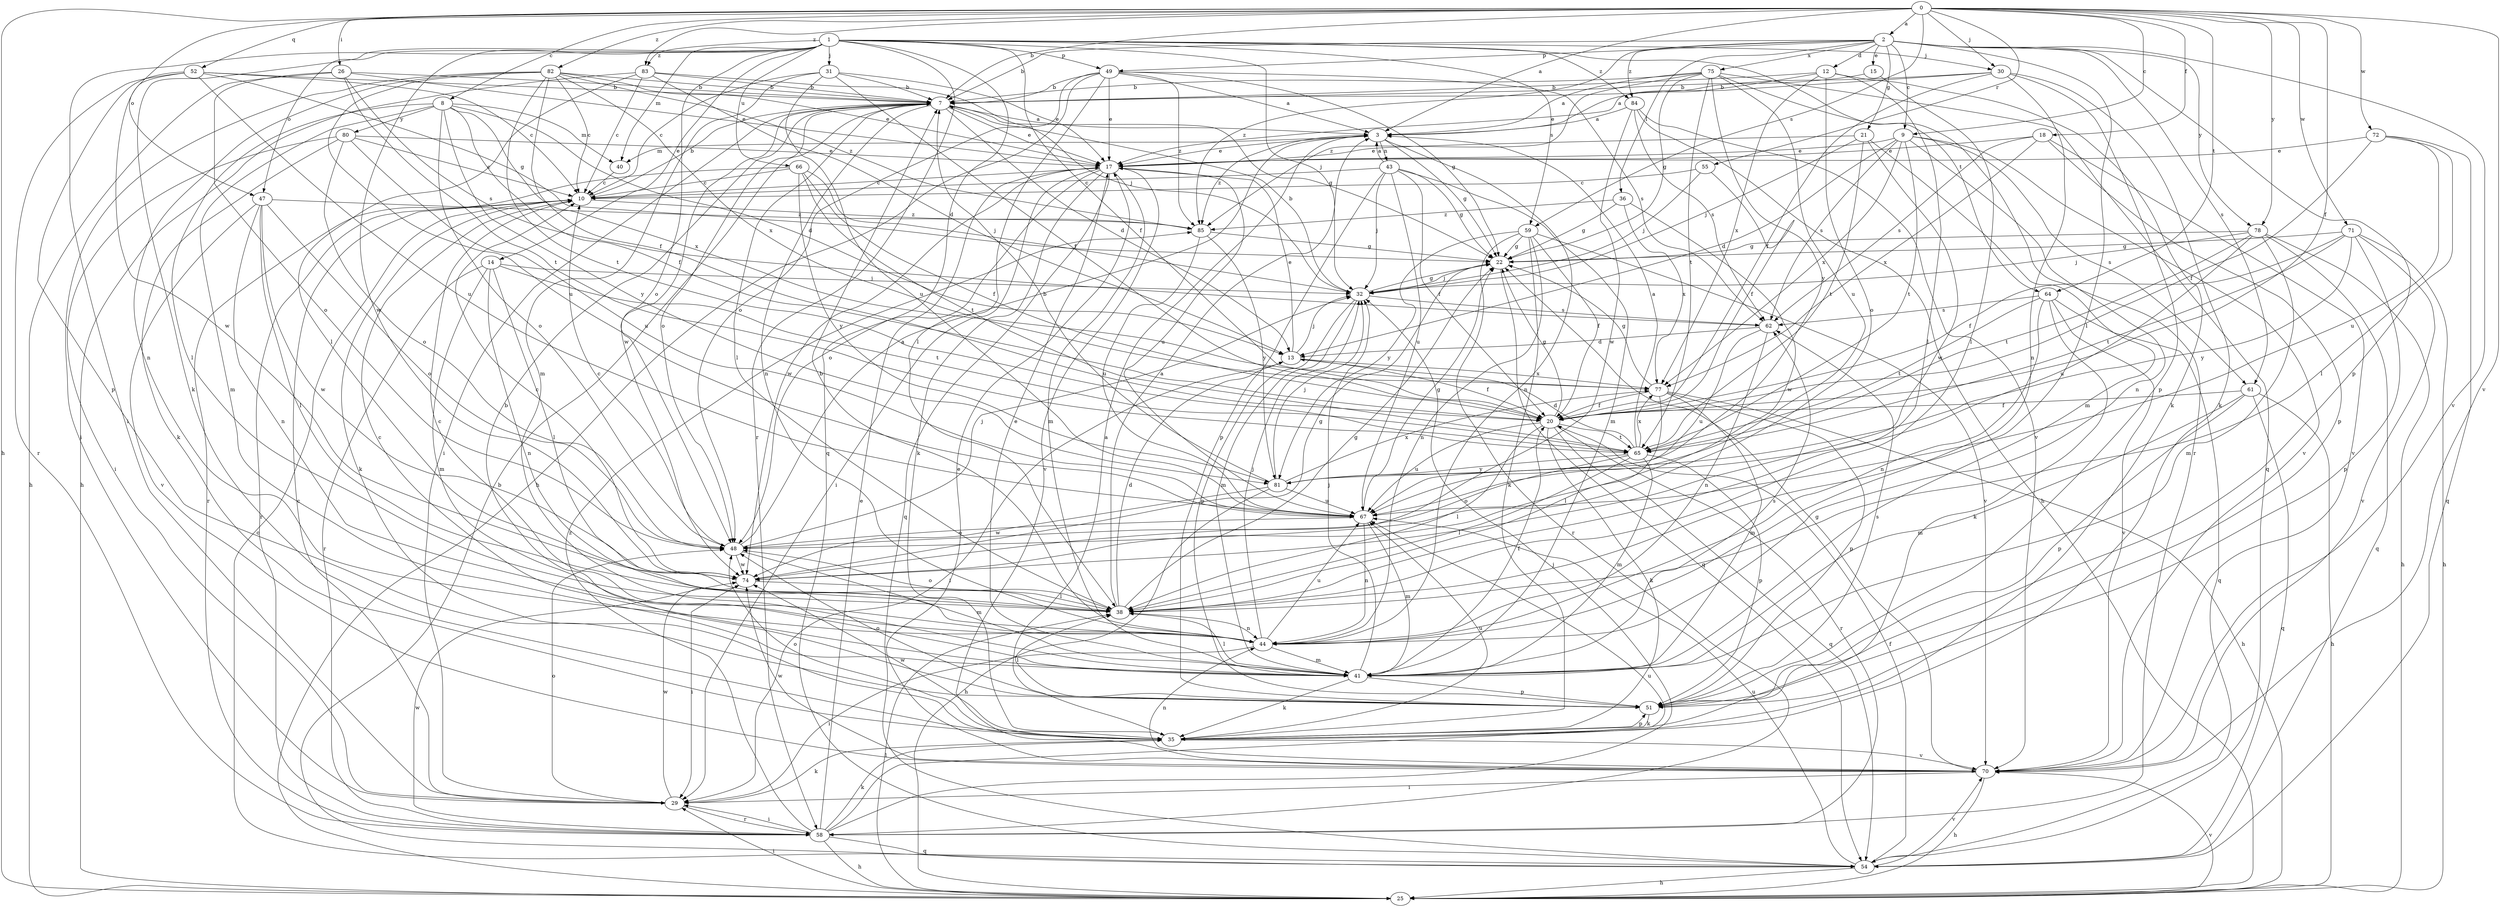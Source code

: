 strict digraph  {
0;
1;
2;
3;
7;
8;
9;
10;
12;
13;
14;
15;
17;
18;
20;
21;
22;
25;
26;
29;
30;
31;
32;
35;
36;
38;
40;
41;
43;
44;
47;
48;
49;
51;
52;
54;
55;
58;
59;
61;
62;
64;
65;
66;
67;
70;
71;
72;
74;
75;
77;
78;
80;
81;
82;
83;
84;
85;
0 -> 2  [label=a];
0 -> 3  [label=a];
0 -> 7  [label=b];
0 -> 8  [label=c];
0 -> 9  [label=c];
0 -> 18  [label=f];
0 -> 20  [label=f];
0 -> 25  [label=h];
0 -> 26  [label=i];
0 -> 30  [label=j];
0 -> 47  [label=o];
0 -> 52  [label=q];
0 -> 55  [label=r];
0 -> 59  [label=s];
0 -> 64  [label=t];
0 -> 70  [label=v];
0 -> 71  [label=w];
0 -> 72  [label=w];
0 -> 78  [label=y];
0 -> 82  [label=z];
0 -> 83  [label=z];
1 -> 14  [label=e];
1 -> 20  [label=f];
1 -> 29  [label=i];
1 -> 30  [label=j];
1 -> 31  [label=j];
1 -> 32  [label=j];
1 -> 35  [label=k];
1 -> 40  [label=m];
1 -> 47  [label=o];
1 -> 48  [label=o];
1 -> 49  [label=p];
1 -> 54  [label=q];
1 -> 58  [label=r];
1 -> 59  [label=s];
1 -> 64  [label=t];
1 -> 66  [label=u];
1 -> 74  [label=w];
1 -> 83  [label=z];
1 -> 84  [label=z];
2 -> 7  [label=b];
2 -> 9  [label=c];
2 -> 12  [label=d];
2 -> 15  [label=e];
2 -> 21  [label=g];
2 -> 36  [label=l];
2 -> 38  [label=l];
2 -> 49  [label=p];
2 -> 51  [label=p];
2 -> 61  [label=s];
2 -> 70  [label=v];
2 -> 75  [label=x];
2 -> 78  [label=y];
2 -> 84  [label=z];
2 -> 85  [label=z];
3 -> 17  [label=e];
3 -> 22  [label=g];
3 -> 40  [label=m];
3 -> 43  [label=n];
3 -> 44  [label=n];
3 -> 85  [label=z];
7 -> 3  [label=a];
7 -> 13  [label=d];
7 -> 17  [label=e];
7 -> 22  [label=g];
7 -> 29  [label=i];
7 -> 38  [label=l];
7 -> 44  [label=n];
7 -> 48  [label=o];
7 -> 74  [label=w];
8 -> 13  [label=d];
8 -> 20  [label=f];
8 -> 38  [label=l];
8 -> 40  [label=m];
8 -> 41  [label=m];
8 -> 48  [label=o];
8 -> 77  [label=x];
8 -> 80  [label=y];
8 -> 81  [label=y];
9 -> 13  [label=d];
9 -> 17  [label=e];
9 -> 44  [label=n];
9 -> 61  [label=s];
9 -> 62  [label=s];
9 -> 65  [label=t];
9 -> 70  [label=v];
9 -> 77  [label=x];
10 -> 7  [label=b];
10 -> 35  [label=k];
10 -> 58  [label=r];
10 -> 85  [label=z];
12 -> 3  [label=a];
12 -> 7  [label=b];
12 -> 35  [label=k];
12 -> 38  [label=l];
12 -> 48  [label=o];
12 -> 77  [label=x];
13 -> 17  [label=e];
13 -> 20  [label=f];
13 -> 29  [label=i];
13 -> 32  [label=j];
13 -> 77  [label=x];
14 -> 32  [label=j];
14 -> 38  [label=l];
14 -> 41  [label=m];
14 -> 44  [label=n];
14 -> 58  [label=r];
14 -> 65  [label=t];
15 -> 7  [label=b];
15 -> 38  [label=l];
17 -> 10  [label=c];
17 -> 29  [label=i];
17 -> 35  [label=k];
17 -> 41  [label=m];
17 -> 48  [label=o];
17 -> 54  [label=q];
17 -> 67  [label=u];
17 -> 70  [label=v];
17 -> 74  [label=w];
18 -> 17  [label=e];
18 -> 51  [label=p];
18 -> 62  [label=s];
18 -> 70  [label=v];
18 -> 77  [label=x];
20 -> 22  [label=g];
20 -> 35  [label=k];
20 -> 38  [label=l];
20 -> 54  [label=q];
20 -> 58  [label=r];
20 -> 65  [label=t];
20 -> 67  [label=u];
21 -> 17  [label=e];
21 -> 32  [label=j];
21 -> 41  [label=m];
21 -> 65  [label=t];
21 -> 74  [label=w];
22 -> 32  [label=j];
22 -> 54  [label=q];
25 -> 29  [label=i];
25 -> 38  [label=l];
25 -> 70  [label=v];
26 -> 7  [label=b];
26 -> 17  [label=e];
26 -> 25  [label=h];
26 -> 48  [label=o];
26 -> 62  [label=s];
26 -> 65  [label=t];
29 -> 10  [label=c];
29 -> 35  [label=k];
29 -> 48  [label=o];
29 -> 58  [label=r];
29 -> 74  [label=w];
30 -> 7  [label=b];
30 -> 17  [label=e];
30 -> 20  [label=f];
30 -> 35  [label=k];
30 -> 44  [label=n];
30 -> 51  [label=p];
31 -> 7  [label=b];
31 -> 10  [label=c];
31 -> 17  [label=e];
31 -> 20  [label=f];
31 -> 41  [label=m];
31 -> 67  [label=u];
32 -> 7  [label=b];
32 -> 22  [label=g];
32 -> 41  [label=m];
32 -> 51  [label=p];
32 -> 62  [label=s];
35 -> 3  [label=a];
35 -> 48  [label=o];
35 -> 51  [label=p];
35 -> 67  [label=u];
35 -> 70  [label=v];
35 -> 74  [label=w];
36 -> 22  [label=g];
36 -> 74  [label=w];
36 -> 77  [label=x];
36 -> 85  [label=z];
38 -> 3  [label=a];
38 -> 13  [label=d];
38 -> 22  [label=g];
38 -> 44  [label=n];
38 -> 48  [label=o];
40 -> 10  [label=c];
41 -> 10  [label=c];
41 -> 17  [label=e];
41 -> 20  [label=f];
41 -> 32  [label=j];
41 -> 35  [label=k];
41 -> 38  [label=l];
41 -> 51  [label=p];
41 -> 62  [label=s];
43 -> 3  [label=a];
43 -> 10  [label=c];
43 -> 20  [label=f];
43 -> 22  [label=g];
43 -> 32  [label=j];
43 -> 41  [label=m];
43 -> 51  [label=p];
43 -> 67  [label=u];
44 -> 7  [label=b];
44 -> 10  [label=c];
44 -> 29  [label=i];
44 -> 32  [label=j];
44 -> 41  [label=m];
44 -> 67  [label=u];
47 -> 38  [label=l];
47 -> 44  [label=n];
47 -> 48  [label=o];
47 -> 70  [label=v];
47 -> 74  [label=w];
47 -> 85  [label=z];
48 -> 3  [label=a];
48 -> 10  [label=c];
48 -> 32  [label=j];
48 -> 41  [label=m];
48 -> 74  [label=w];
49 -> 3  [label=a];
49 -> 7  [label=b];
49 -> 17  [label=e];
49 -> 22  [label=g];
49 -> 25  [label=h];
49 -> 38  [label=l];
49 -> 48  [label=o];
49 -> 62  [label=s];
49 -> 85  [label=z];
51 -> 7  [label=b];
51 -> 35  [label=k];
51 -> 38  [label=l];
51 -> 48  [label=o];
51 -> 62  [label=s];
52 -> 7  [label=b];
52 -> 10  [label=c];
52 -> 22  [label=g];
52 -> 51  [label=p];
52 -> 58  [label=r];
52 -> 67  [label=u];
52 -> 74  [label=w];
54 -> 7  [label=b];
54 -> 10  [label=c];
54 -> 20  [label=f];
54 -> 25  [label=h];
54 -> 67  [label=u];
54 -> 70  [label=v];
55 -> 10  [label=c];
55 -> 20  [label=f];
55 -> 32  [label=j];
58 -> 17  [label=e];
58 -> 25  [label=h];
58 -> 29  [label=i];
58 -> 32  [label=j];
58 -> 35  [label=k];
58 -> 54  [label=q];
58 -> 67  [label=u];
58 -> 74  [label=w];
58 -> 85  [label=z];
59 -> 20  [label=f];
59 -> 22  [label=g];
59 -> 35  [label=k];
59 -> 44  [label=n];
59 -> 58  [label=r];
59 -> 70  [label=v];
59 -> 81  [label=y];
61 -> 20  [label=f];
61 -> 25  [label=h];
61 -> 41  [label=m];
61 -> 51  [label=p];
61 -> 54  [label=q];
62 -> 13  [label=d];
62 -> 44  [label=n];
62 -> 67  [label=u];
64 -> 35  [label=k];
64 -> 44  [label=n];
64 -> 54  [label=q];
64 -> 62  [label=s];
64 -> 65  [label=t];
64 -> 70  [label=v];
65 -> 3  [label=a];
65 -> 13  [label=d];
65 -> 38  [label=l];
65 -> 41  [label=m];
65 -> 48  [label=o];
65 -> 51  [label=p];
65 -> 77  [label=x];
65 -> 81  [label=y];
66 -> 10  [label=c];
66 -> 20  [label=f];
66 -> 32  [label=j];
66 -> 58  [label=r];
66 -> 65  [label=t];
66 -> 81  [label=y];
67 -> 22  [label=g];
67 -> 41  [label=m];
67 -> 44  [label=n];
67 -> 48  [label=o];
70 -> 17  [label=e];
70 -> 22  [label=g];
70 -> 25  [label=h];
70 -> 29  [label=i];
70 -> 44  [label=n];
70 -> 74  [label=w];
71 -> 20  [label=f];
71 -> 22  [label=g];
71 -> 25  [label=h];
71 -> 51  [label=p];
71 -> 65  [label=t];
71 -> 70  [label=v];
71 -> 81  [label=y];
72 -> 17  [label=e];
72 -> 20  [label=f];
72 -> 38  [label=l];
72 -> 54  [label=q];
72 -> 67  [label=u];
74 -> 10  [label=c];
74 -> 22  [label=g];
74 -> 29  [label=i];
74 -> 38  [label=l];
75 -> 3  [label=a];
75 -> 7  [label=b];
75 -> 22  [label=g];
75 -> 54  [label=q];
75 -> 58  [label=r];
75 -> 65  [label=t];
75 -> 67  [label=u];
75 -> 81  [label=y];
75 -> 85  [label=z];
77 -> 20  [label=f];
77 -> 22  [label=g];
77 -> 25  [label=h];
77 -> 38  [label=l];
77 -> 41  [label=m];
77 -> 51  [label=p];
78 -> 22  [label=g];
78 -> 25  [label=h];
78 -> 32  [label=j];
78 -> 41  [label=m];
78 -> 54  [label=q];
78 -> 65  [label=t];
78 -> 67  [label=u];
80 -> 10  [label=c];
80 -> 17  [label=e];
80 -> 29  [label=i];
80 -> 35  [label=k];
80 -> 48  [label=o];
80 -> 67  [label=u];
81 -> 7  [label=b];
81 -> 25  [label=h];
81 -> 32  [label=j];
81 -> 67  [label=u];
81 -> 74  [label=w];
81 -> 77  [label=x];
82 -> 7  [label=b];
82 -> 10  [label=c];
82 -> 17  [label=e];
82 -> 20  [label=f];
82 -> 29  [label=i];
82 -> 44  [label=n];
82 -> 65  [label=t];
82 -> 67  [label=u];
82 -> 77  [label=x];
82 -> 85  [label=z];
83 -> 7  [label=b];
83 -> 10  [label=c];
83 -> 13  [label=d];
83 -> 25  [label=h];
83 -> 32  [label=j];
83 -> 38  [label=l];
84 -> 3  [label=a];
84 -> 25  [label=h];
84 -> 62  [label=s];
84 -> 70  [label=v];
84 -> 74  [label=w];
85 -> 22  [label=g];
85 -> 67  [label=u];
85 -> 81  [label=y];
}
